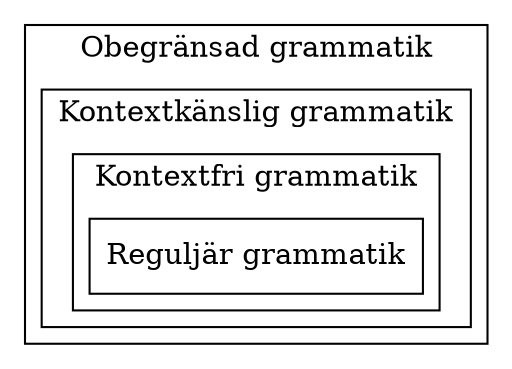 digraph G {

  subgraph cluster_0 {
    color=black
    label="Obegränsad grammatik"

    subgraph cluster_1 {
      label="Kontextkänslig grammatik"

      subgraph cluster_2 {
        label="Kontextfri grammatik"

        reg [label="Reguljär grammatik",shape="box"];
      }
    }
  }
}
